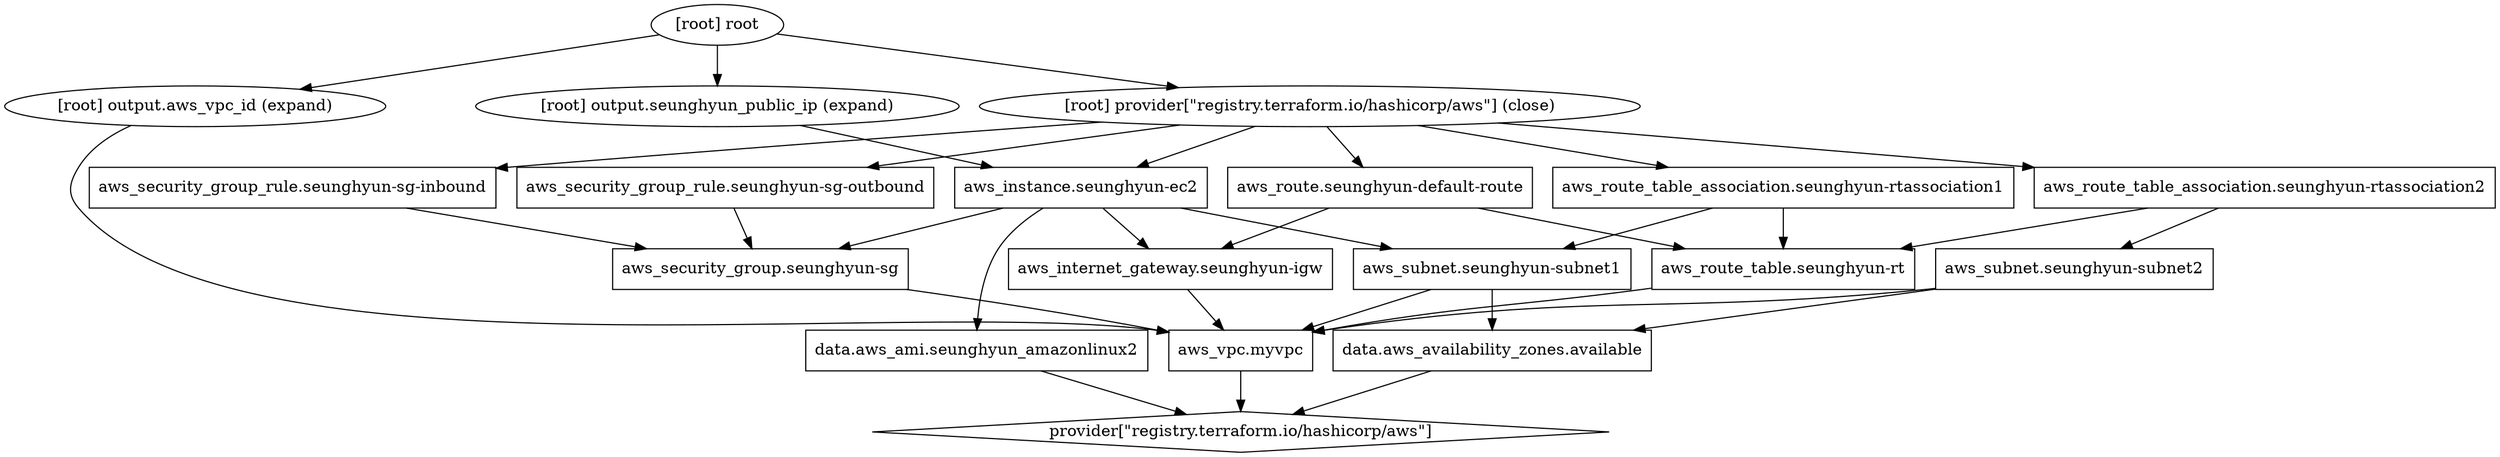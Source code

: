 digraph {
	compound = "true"
	newrank = "true"
	subgraph "root" {
		"[root] aws_instance.seunghyun-ec2 (expand)" [label = "aws_instance.seunghyun-ec2", shape = "box"]
		"[root] aws_internet_gateway.seunghyun-igw (expand)" [label = "aws_internet_gateway.seunghyun-igw", shape = "box"]
		"[root] aws_route.seunghyun-default-route (expand)" [label = "aws_route.seunghyun-default-route", shape = "box"]
		"[root] aws_route_table.seunghyun-rt (expand)" [label = "aws_route_table.seunghyun-rt", shape = "box"]
		"[root] aws_route_table_association.seunghyun-rtassociation1 (expand)" [label = "aws_route_table_association.seunghyun-rtassociation1", shape = "box"]
		"[root] aws_route_table_association.seunghyun-rtassociation2 (expand)" [label = "aws_route_table_association.seunghyun-rtassociation2", shape = "box"]
		"[root] aws_security_group.seunghyun-sg (expand)" [label = "aws_security_group.seunghyun-sg", shape = "box"]
		"[root] aws_security_group_rule.seunghyun-sg-inbound (expand)" [label = "aws_security_group_rule.seunghyun-sg-inbound", shape = "box"]
		"[root] aws_security_group_rule.seunghyun-sg-outbound (expand)" [label = "aws_security_group_rule.seunghyun-sg-outbound", shape = "box"]
		"[root] aws_subnet.seunghyun-subnet1 (expand)" [label = "aws_subnet.seunghyun-subnet1", shape = "box"]
		"[root] aws_subnet.seunghyun-subnet2 (expand)" [label = "aws_subnet.seunghyun-subnet2", shape = "box"]
		"[root] aws_vpc.myvpc (expand)" [label = "aws_vpc.myvpc", shape = "box"]
		"[root] data.aws_ami.seunghyun_amazonlinux2 (expand)" [label = "data.aws_ami.seunghyun_amazonlinux2", shape = "box"]
		"[root] data.aws_availability_zones.available (expand)" [label = "data.aws_availability_zones.available", shape = "box"]
		"[root] provider[\"registry.terraform.io/hashicorp/aws\"]" [label = "provider[\"registry.terraform.io/hashicorp/aws\"]", shape = "diamond"]
		"[root] aws_instance.seunghyun-ec2 (expand)" -> "[root] aws_internet_gateway.seunghyun-igw (expand)"
		"[root] aws_instance.seunghyun-ec2 (expand)" -> "[root] aws_security_group.seunghyun-sg (expand)"
		"[root] aws_instance.seunghyun-ec2 (expand)" -> "[root] aws_subnet.seunghyun-subnet1 (expand)"
		"[root] aws_instance.seunghyun-ec2 (expand)" -> "[root] data.aws_ami.seunghyun_amazonlinux2 (expand)"
		"[root] aws_internet_gateway.seunghyun-igw (expand)" -> "[root] aws_vpc.myvpc (expand)"
		"[root] aws_route.seunghyun-default-route (expand)" -> "[root] aws_internet_gateway.seunghyun-igw (expand)"
		"[root] aws_route.seunghyun-default-route (expand)" -> "[root] aws_route_table.seunghyun-rt (expand)"
		"[root] aws_route_table.seunghyun-rt (expand)" -> "[root] aws_vpc.myvpc (expand)"
		"[root] aws_route_table_association.seunghyun-rtassociation1 (expand)" -> "[root] aws_route_table.seunghyun-rt (expand)"
		"[root] aws_route_table_association.seunghyun-rtassociation1 (expand)" -> "[root] aws_subnet.seunghyun-subnet1 (expand)"
		"[root] aws_route_table_association.seunghyun-rtassociation2 (expand)" -> "[root] aws_route_table.seunghyun-rt (expand)"
		"[root] aws_route_table_association.seunghyun-rtassociation2 (expand)" -> "[root] aws_subnet.seunghyun-subnet2 (expand)"
		"[root] aws_security_group.seunghyun-sg (expand)" -> "[root] aws_vpc.myvpc (expand)"
		"[root] aws_security_group_rule.seunghyun-sg-inbound (expand)" -> "[root] aws_security_group.seunghyun-sg (expand)"
		"[root] aws_security_group_rule.seunghyun-sg-outbound (expand)" -> "[root] aws_security_group.seunghyun-sg (expand)"
		"[root] aws_subnet.seunghyun-subnet1 (expand)" -> "[root] aws_vpc.myvpc (expand)"
		"[root] aws_subnet.seunghyun-subnet1 (expand)" -> "[root] data.aws_availability_zones.available (expand)"
		"[root] aws_subnet.seunghyun-subnet2 (expand)" -> "[root] aws_vpc.myvpc (expand)"
		"[root] aws_subnet.seunghyun-subnet2 (expand)" -> "[root] data.aws_availability_zones.available (expand)"
		"[root] aws_vpc.myvpc (expand)" -> "[root] provider[\"registry.terraform.io/hashicorp/aws\"]"
		"[root] data.aws_ami.seunghyun_amazonlinux2 (expand)" -> "[root] provider[\"registry.terraform.io/hashicorp/aws\"]"
		"[root] data.aws_availability_zones.available (expand)" -> "[root] provider[\"registry.terraform.io/hashicorp/aws\"]"
		"[root] output.aws_vpc_id (expand)" -> "[root] aws_vpc.myvpc (expand)"
		"[root] output.seunghyun_public_ip (expand)" -> "[root] aws_instance.seunghyun-ec2 (expand)"
		"[root] provider[\"registry.terraform.io/hashicorp/aws\"] (close)" -> "[root] aws_instance.seunghyun-ec2 (expand)"
		"[root] provider[\"registry.terraform.io/hashicorp/aws\"] (close)" -> "[root] aws_route.seunghyun-default-route (expand)"
		"[root] provider[\"registry.terraform.io/hashicorp/aws\"] (close)" -> "[root] aws_route_table_association.seunghyun-rtassociation1 (expand)"
		"[root] provider[\"registry.terraform.io/hashicorp/aws\"] (close)" -> "[root] aws_route_table_association.seunghyun-rtassociation2 (expand)"
		"[root] provider[\"registry.terraform.io/hashicorp/aws\"] (close)" -> "[root] aws_security_group_rule.seunghyun-sg-inbound (expand)"
		"[root] provider[\"registry.terraform.io/hashicorp/aws\"] (close)" -> "[root] aws_security_group_rule.seunghyun-sg-outbound (expand)"
		"[root] root" -> "[root] output.aws_vpc_id (expand)"
		"[root] root" -> "[root] output.seunghyun_public_ip (expand)"
		"[root] root" -> "[root] provider[\"registry.terraform.io/hashicorp/aws\"] (close)"
	}
}

